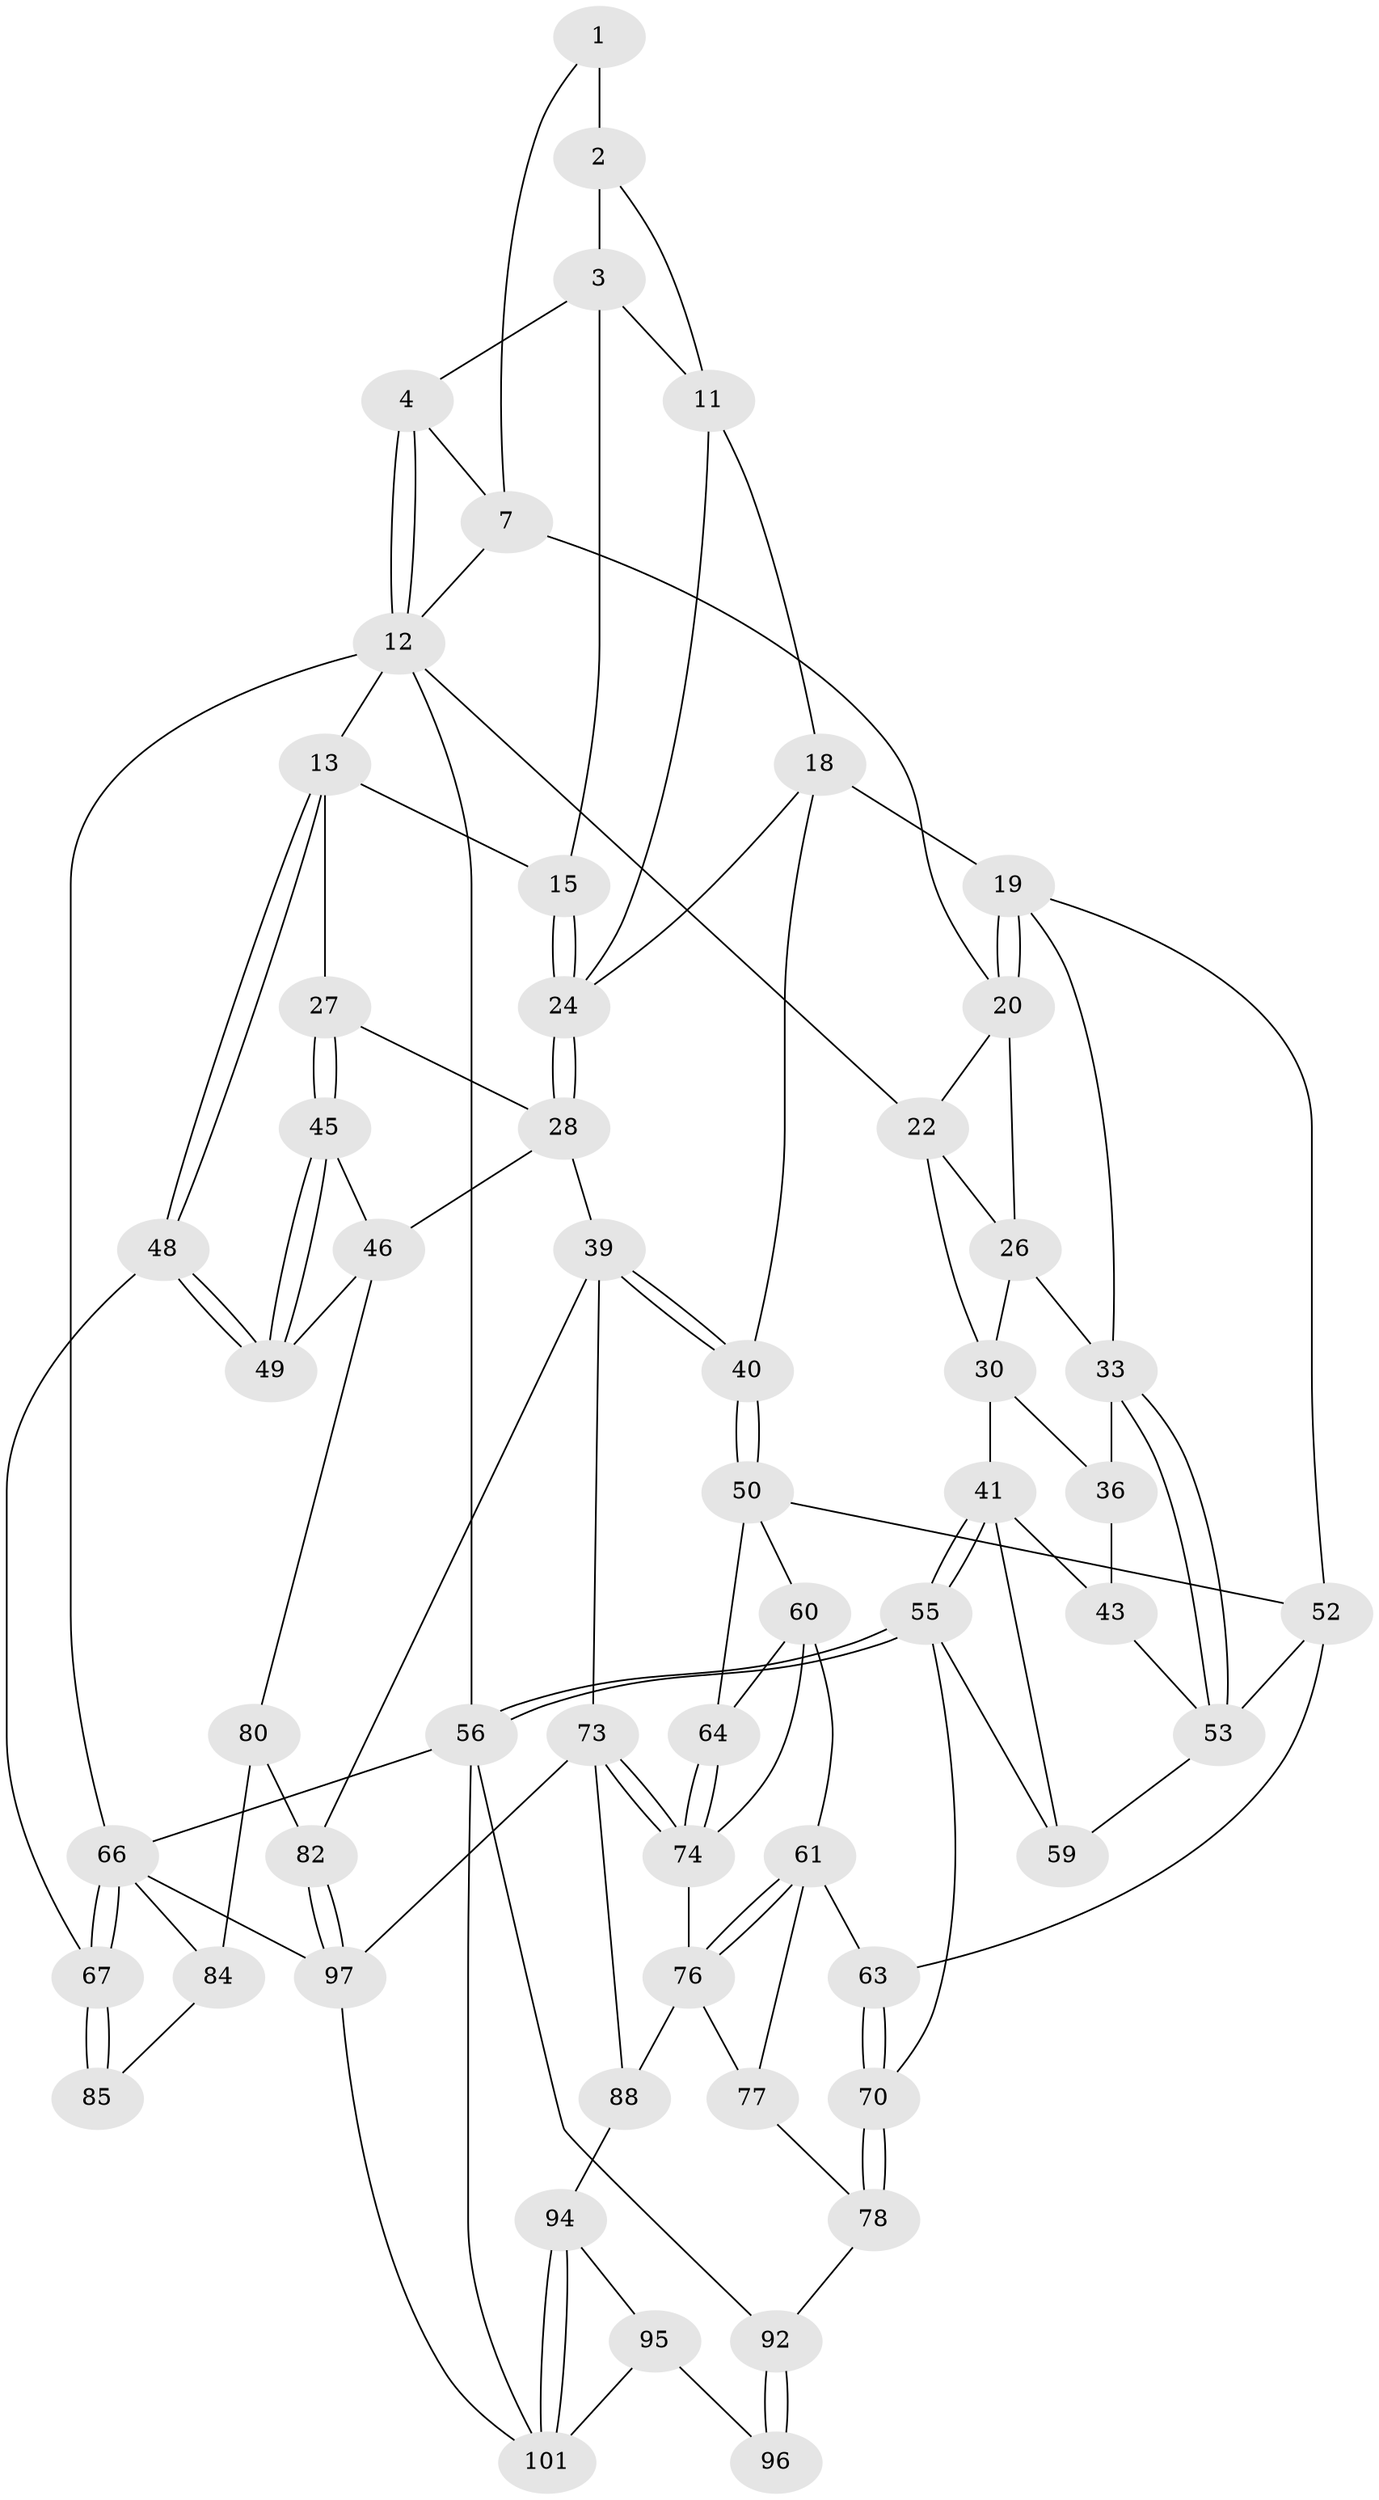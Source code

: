 // original degree distribution, {3: 0.029411764705882353, 4: 0.24509803921568626, 5: 0.4803921568627451, 6: 0.24509803921568626}
// Generated by graph-tools (version 1.1) at 2025/38/02/21/25 10:38:57]
// undirected, 57 vertices, 124 edges
graph export_dot {
graph [start="1"]
  node [color=gray90,style=filled];
  1 [pos="+0.4321209095958352+0",super="+6"];
  2 [pos="+0.4806658589159265+0.05572484931480285",super="+9"];
  3 [pos="+0.8115350389165494+0",super="+10"];
  4 [pos="+0.8135686416409619+0",super="+5"];
  7 [pos="+0.319292949852662+0.1520099001768935",super="+8"];
  11 [pos="+0.6330303237943276+0.1700400713868087",super="+17"];
  12 [pos="+1+0",super="+16"];
  13 [pos="+1+0.015083219528694538",super="+14"];
  15 [pos="+0.8624128599569844+0.26052771948974573"];
  18 [pos="+0.5282675988501014+0.33514747875957407",super="+35"];
  19 [pos="+0.42324847302130064+0.3617555180124672",super="+32"];
  20 [pos="+0.36647732644971837+0.28886874064028656",super="+21"];
  22 [pos="+0.11398149660736852+0.29458265438733156",super="+23"];
  24 [pos="+0.7249662814665604+0.4007454679333055",super="+25"];
  26 [pos="+0.11822515779908288+0.3926122805419019",super="+29"];
  27 [pos="+0.8830880882170653+0.46256281522609943"];
  28 [pos="+0.7297276722772165+0.40779476696693634",super="+38"];
  30 [pos="+0.09881914914637502+0.4141541246494129",super="+31"];
  33 [pos="+0.2994868046780957+0.45162663620933585",super="+34"];
  36 [pos="+0.22411419095004634+0.512349267584055",super="+37"];
  39 [pos="+0.6673003510999087+0.6297236116515127",super="+72"];
  40 [pos="+0.6197519248530228+0.6070466028931251"];
  41 [pos="+0+0.6719400165098842",super="+42"];
  43 [pos="+0.09766074088724445+0.459150586437809",super="+44"];
  45 [pos="+0.9033879992210163+0.5236891452615458"];
  46 [pos="+0.7930412378282261+0.6403198609558388",super="+47"];
  48 [pos="+1+0.5790888470615998"];
  49 [pos="+1+0.5795772680432921",super="+83"];
  50 [pos="+0.5988617119343256+0.6073485932203374",super="+51"];
  52 [pos="+0.41546225199665493+0.47967160957109006",super="+58"];
  53 [pos="+0.2620810479009674+0.6339020740886265",super="+54"];
  55 [pos="+0+0.7918051629986143",super="+69"];
  56 [pos="+0+0.8102915103814154",super="+57"];
  59 [pos="+0.15956312647752868+0.6115098660287465"];
  60 [pos="+0.4193675019909305+0.5748842871926545",super="+65"];
  61 [pos="+0.3794980573700759+0.6489796496916881",super="+62"];
  63 [pos="+0.2656128482715651+0.6369110085260979"];
  64 [pos="+0.5431755266280675+0.6558692571747127"];
  66 [pos="+1+1",super="+89"];
  67 [pos="+1+0.9952451744063672",super="+68"];
  70 [pos="+0.24494807641750516+0.6901506062651166",super="+71"];
  73 [pos="+0.5824763484859767+0.8238104029707678",super="+87"];
  74 [pos="+0.5491701342851342+0.7872491180267237",super="+75"];
  76 [pos="+0.4288016338919475+0.7346435564420769",super="+79"];
  77 [pos="+0.3156970350626855+0.8034502313129218"];
  78 [pos="+0.27831733754410964+0.807206635476275",super="+91"];
  80 [pos="+0.8024777794075839+0.7888488744160184",super="+81"];
  82 [pos="+0.7869352534109808+0.8344082215243567"];
  84 [pos="+0.9217981296210036+0.7671970090871504",super="+90"];
  85 [pos="+0.9368948313138643+0.7580855405918558",super="+86"];
  88 [pos="+0.4256253792569502+0.9184837037893577"];
  92 [pos="+0.21242604305581686+0.845824372179359",super="+93"];
  94 [pos="+0.2544859097724331+0.9378838341320397"];
  95 [pos="+0.24647980892412868+0.9320765057534567",super="+100"];
  96 [pos="+0.23136122259206646+0.8964406970629215",super="+99"];
  97 [pos="+0.5174184728883517+1",super="+98"];
  101 [pos="+0.3794259008486773+1",super="+102"];
  1 -- 2 [weight=2];
  1 -- 7;
  2 -- 3;
  2 -- 11;
  3 -- 4;
  3 -- 11;
  3 -- 15;
  4 -- 12;
  4 -- 12;
  4 -- 7;
  7 -- 12;
  7 -- 20;
  11 -- 18;
  11 -- 24;
  12 -- 13;
  12 -- 66;
  12 -- 22;
  12 -- 56;
  13 -- 48;
  13 -- 48;
  13 -- 27;
  13 -- 15;
  15 -- 24;
  15 -- 24;
  18 -- 19;
  18 -- 40;
  18 -- 24;
  19 -- 20;
  19 -- 20;
  19 -- 33;
  19 -- 52;
  20 -- 26;
  20 -- 22;
  22 -- 26;
  22 -- 30;
  24 -- 28;
  24 -- 28;
  26 -- 30;
  26 -- 33;
  27 -- 28;
  27 -- 45;
  27 -- 45;
  28 -- 46;
  28 -- 39;
  30 -- 41;
  30 -- 36;
  33 -- 53;
  33 -- 53;
  33 -- 36;
  36 -- 43 [weight=2];
  39 -- 40;
  39 -- 40;
  39 -- 73;
  39 -- 82;
  40 -- 50;
  40 -- 50;
  41 -- 55;
  41 -- 55;
  41 -- 59;
  41 -- 43;
  43 -- 53;
  45 -- 46;
  45 -- 49;
  45 -- 49;
  46 -- 49;
  46 -- 80;
  48 -- 49;
  48 -- 49;
  48 -- 67;
  50 -- 64;
  50 -- 52;
  50 -- 60;
  52 -- 53;
  52 -- 63;
  53 -- 59;
  55 -- 56;
  55 -- 56;
  55 -- 59;
  55 -- 70;
  56 -- 92;
  56 -- 66;
  56 -- 101;
  60 -- 61;
  60 -- 64;
  60 -- 74;
  61 -- 76;
  61 -- 76;
  61 -- 77;
  61 -- 63;
  63 -- 70;
  63 -- 70;
  64 -- 74;
  64 -- 74;
  66 -- 67;
  66 -- 67;
  66 -- 97;
  66 -- 84;
  67 -- 85 [weight=2];
  67 -- 85;
  70 -- 78 [weight=2];
  70 -- 78;
  73 -- 74;
  73 -- 74;
  73 -- 88;
  73 -- 97;
  74 -- 76;
  76 -- 88;
  76 -- 77;
  77 -- 78;
  78 -- 92;
  80 -- 84 [weight=2];
  80 -- 82;
  82 -- 97;
  82 -- 97;
  84 -- 85;
  88 -- 94;
  92 -- 96 [weight=2];
  92 -- 96;
  94 -- 95;
  94 -- 101;
  94 -- 101;
  95 -- 96 [weight=2];
  95 -- 101;
  97 -- 101;
}
